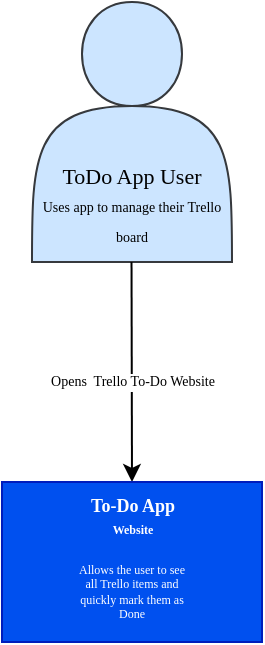 <mxfile version="20.2.3" type="github">
  <diagram id="kcdtvtUuouSTzEmoT8WX" name="Page-1">
    <mxGraphModel dx="711" dy="381" grid="1" gridSize="10" guides="1" tooltips="1" connect="1" arrows="1" fold="1" page="1" pageScale="1" pageWidth="827" pageHeight="1169" math="0" shadow="0">
      <root>
        <mxCell id="0" />
        <mxCell id="1" parent="0" />
        <mxCell id="JEbB6z0hx3I5MV0OKVah-1" value="&lt;br&gt;&lt;br&gt;&lt;font style=&quot;&quot; face=&quot;Comic Sans MS&quot;&gt;&lt;span style=&quot;font-size: 11px;&quot;&gt;&lt;br&gt;&lt;br&gt;&lt;br&gt;ToDo App User&lt;/span&gt;&lt;br&gt;&lt;div style=&quot;&quot;&gt;&lt;font style=&quot;font-size: 7px;&quot;&gt;Uses app to manage their Trello board&lt;/font&gt;&lt;/div&gt;&lt;/font&gt;" style="shape=actor;whiteSpace=wrap;html=1;fillColor=#cce5ff;strokeColor=#36393d;" parent="1" vertex="1">
          <mxGeometry x="340" y="80" width="100" height="130" as="geometry" />
        </mxCell>
        <mxCell id="OSeTTw16pG-JO05INmUS-6" value="" style="endArrow=classic;html=1;rounded=0;fontFamily=Comic Sans MS;fontSize=7;fontColor=#000000;" edge="1" parent="1">
          <mxGeometry relative="1" as="geometry">
            <mxPoint x="389.76" y="210" as="sourcePoint" />
            <mxPoint x="390" y="320" as="targetPoint" />
          </mxGeometry>
        </mxCell>
        <mxCell id="OSeTTw16pG-JO05INmUS-7" value="Opens&amp;nbsp; Trello To-Do Website&lt;br&gt;" style="edgeLabel;resizable=0;html=1;align=center;verticalAlign=middle;fontFamily=Comic Sans MS;fontSize=7;fontColor=#000000;" connectable="0" vertex="1" parent="OSeTTw16pG-JO05INmUS-6">
          <mxGeometry relative="1" as="geometry">
            <mxPoint y="5" as="offset" />
          </mxGeometry>
        </mxCell>
        <mxCell id="OSeTTw16pG-JO05INmUS-9" value="" style="rounded=0;whiteSpace=wrap;html=1;fontFamily=Comic Sans MS;fontSize=7;labelBackgroundColor=default;fillColor=#0050ef;strokeColor=#001DBC;fontColor=#ffffff;" vertex="1" parent="1">
          <mxGeometry x="325" y="320" width="130" height="80" as="geometry" />
        </mxCell>
        <mxCell id="OSeTTw16pG-JO05INmUS-10" value="To-Do App &lt;br&gt;&lt;font style=&quot;font-size: 6px;&quot;&gt;Website&lt;/font&gt;" style="text;html=1;align=center;verticalAlign=top;whiteSpace=wrap;rounded=0;labelBackgroundColor=none;fontFamily=Comic Sans MS;fontSize=9;fontColor=#FFFFFF;fontStyle=1" vertex="1" parent="1">
          <mxGeometry x="327.5" y="320" width="125" height="80" as="geometry" />
        </mxCell>
        <mxCell id="OSeTTw16pG-JO05INmUS-11" value="Allows the user to see all Trello items and quickly mark them as Done" style="text;html=1;strokeColor=none;fillColor=none;align=center;verticalAlign=middle;whiteSpace=wrap;rounded=0;labelBackgroundColor=none;fontFamily=Comic Sans MS;fontSize=6;fontColor=#FFFFFF;" vertex="1" parent="1">
          <mxGeometry x="360" y="360" width="60" height="30" as="geometry" />
        </mxCell>
      </root>
    </mxGraphModel>
  </diagram>
</mxfile>
